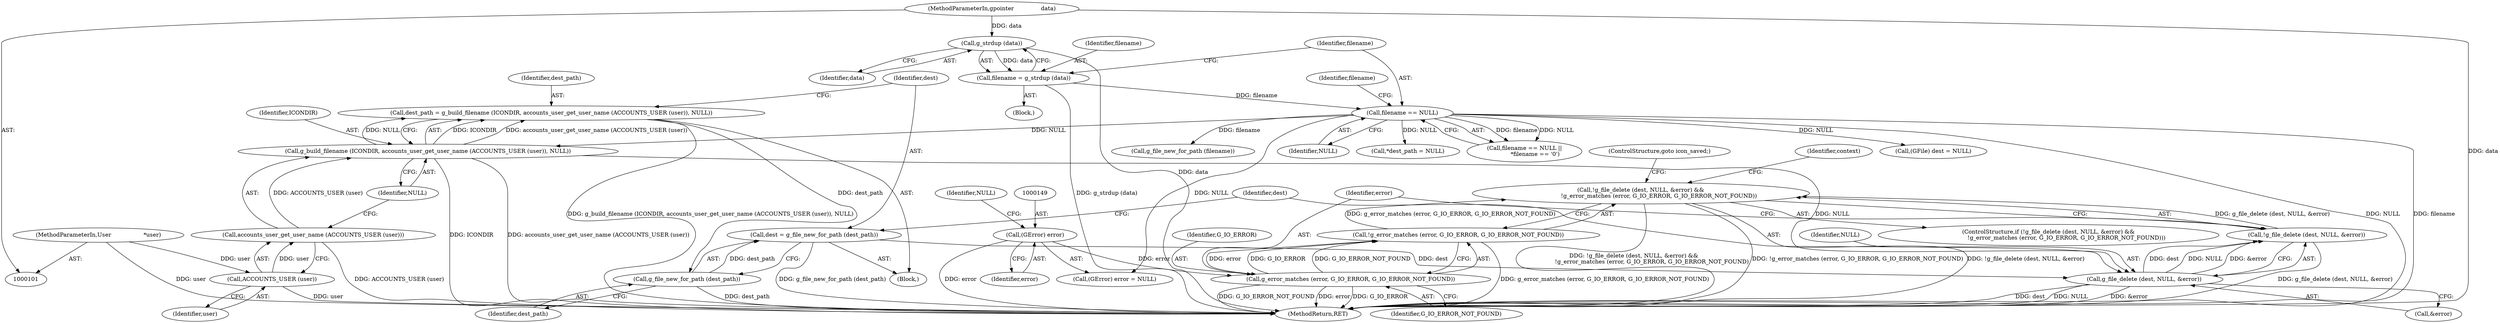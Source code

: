 digraph "0_accountsservice_f9abd359f71a5bce421b9ae23432f539a067847a@API" {
"1000169" [label="(Call,!g_file_delete (dest, NULL, &error) &&\n                    !g_error_matches (error, G_IO_ERROR, G_IO_ERROR_NOT_FOUND))"];
"1000170" [label="(Call,!g_file_delete (dest, NULL, &error))"];
"1000171" [label="(Call,g_file_delete (dest, NULL, &error))"];
"1000164" [label="(Call,dest = g_file_new_for_path (dest_path))"];
"1000166" [label="(Call,g_file_new_for_path (dest_path))"];
"1000156" [label="(Call,dest_path = g_build_filename (ICONDIR, accounts_user_get_user_name (ACCOUNTS_USER (user)), NULL))"];
"1000158" [label="(Call,g_build_filename (ICONDIR, accounts_user_get_user_name (ACCOUNTS_USER (user)), NULL))"];
"1000160" [label="(Call,accounts_user_get_user_name (ACCOUNTS_USER (user)))"];
"1000161" [label="(Call,ACCOUNTS_USER (user))"];
"1000103" [label="(MethodParameterIn,User                  *user)"];
"1000130" [label="(Call,filename == NULL)"];
"1000124" [label="(Call,filename = g_strdup (data))"];
"1000126" [label="(Call,g_strdup (data))"];
"1000105" [label="(MethodParameterIn,gpointer               data)"];
"1000176" [label="(Call,!g_error_matches (error, G_IO_ERROR, G_IO_ERROR_NOT_FOUND))"];
"1000177" [label="(Call,g_error_matches (error, G_IO_ERROR, G_IO_ERROR_NOT_FOUND))"];
"1000148" [label="(Call,(GError) error)"];
"1000105" [label="(MethodParameterIn,gpointer               data)"];
"1000130" [label="(Call,filename == NULL)"];
"1000131" [label="(Identifier,filename)"];
"1000172" [label="(Identifier,dest)"];
"1000142" [label="(Call,(GFile) dest = NULL)"];
"1000165" [label="(Identifier,dest)"];
"1000193" [label="(Call,g_file_new_for_path (filename))"];
"1000183" [label="(Identifier,context)"];
"1000161" [label="(Call,ACCOUNTS_USER (user))"];
"1000170" [label="(Call,!g_file_delete (dest, NULL, &error))"];
"1000137" [label="(Block,)"];
"1000150" [label="(Identifier,error)"];
"1000164" [label="(Call,dest = g_file_new_for_path (dest_path))"];
"1000168" [label="(ControlStructure,if (!g_file_delete (dest, NULL, &error) &&\n                    !g_error_matches (error, G_IO_ERROR, G_IO_ERROR_NOT_FOUND)))"];
"1000163" [label="(Identifier,NULL)"];
"1000204" [label="(MethodReturn,RET)"];
"1000176" [label="(Call,!g_error_matches (error, G_IO_ERROR, G_IO_ERROR_NOT_FOUND))"];
"1000162" [label="(Identifier,user)"];
"1000124" [label="(Call,filename = g_strdup (data))"];
"1000177" [label="(Call,g_error_matches (error, G_IO_ERROR, G_IO_ERROR_NOT_FOUND))"];
"1000166" [label="(Call,g_file_new_for_path (dest_path))"];
"1000147" [label="(Call,(GError) error = NULL)"];
"1000126" [label="(Call,g_strdup (data))"];
"1000180" [label="(Identifier,G_IO_ERROR_NOT_FOUND)"];
"1000127" [label="(Identifier,data)"];
"1000190" [label="(ControlStructure,goto icon_saved;)"];
"1000167" [label="(Identifier,dest_path)"];
"1000159" [label="(Identifier,ICONDIR)"];
"1000125" [label="(Identifier,filename)"];
"1000148" [label="(Call,(GError) error)"];
"1000132" [label="(Identifier,NULL)"];
"1000135" [label="(Identifier,filename)"];
"1000178" [label="(Identifier,error)"];
"1000174" [label="(Call,&error)"];
"1000157" [label="(Identifier,dest_path)"];
"1000158" [label="(Call,g_build_filename (ICONDIR, accounts_user_get_user_name (ACCOUNTS_USER (user)), NULL))"];
"1000139" [label="(Call,*dest_path = NULL)"];
"1000106" [label="(Block,)"];
"1000169" [label="(Call,!g_file_delete (dest, NULL, &error) &&\n                    !g_error_matches (error, G_IO_ERROR, G_IO_ERROR_NOT_FOUND))"];
"1000171" [label="(Call,g_file_delete (dest, NULL, &error))"];
"1000173" [label="(Identifier,NULL)"];
"1000156" [label="(Call,dest_path = g_build_filename (ICONDIR, accounts_user_get_user_name (ACCOUNTS_USER (user)), NULL))"];
"1000179" [label="(Identifier,G_IO_ERROR)"];
"1000151" [label="(Identifier,NULL)"];
"1000129" [label="(Call,filename == NULL ||\n            *filename == '\0')"];
"1000160" [label="(Call,accounts_user_get_user_name (ACCOUNTS_USER (user)))"];
"1000103" [label="(MethodParameterIn,User                  *user)"];
"1000169" -> "1000168"  [label="AST: "];
"1000169" -> "1000170"  [label="CFG: "];
"1000169" -> "1000176"  [label="CFG: "];
"1000170" -> "1000169"  [label="AST: "];
"1000176" -> "1000169"  [label="AST: "];
"1000183" -> "1000169"  [label="CFG: "];
"1000190" -> "1000169"  [label="CFG: "];
"1000169" -> "1000204"  [label="DDG: !g_file_delete (dest, NULL, &error) &&\n                    !g_error_matches (error, G_IO_ERROR, G_IO_ERROR_NOT_FOUND)"];
"1000169" -> "1000204"  [label="DDG: !g_error_matches (error, G_IO_ERROR, G_IO_ERROR_NOT_FOUND)"];
"1000169" -> "1000204"  [label="DDG: !g_file_delete (dest, NULL, &error)"];
"1000170" -> "1000169"  [label="DDG: g_file_delete (dest, NULL, &error)"];
"1000176" -> "1000169"  [label="DDG: g_error_matches (error, G_IO_ERROR, G_IO_ERROR_NOT_FOUND)"];
"1000170" -> "1000171"  [label="CFG: "];
"1000171" -> "1000170"  [label="AST: "];
"1000178" -> "1000170"  [label="CFG: "];
"1000170" -> "1000204"  [label="DDG: g_file_delete (dest, NULL, &error)"];
"1000171" -> "1000170"  [label="DDG: dest"];
"1000171" -> "1000170"  [label="DDG: NULL"];
"1000171" -> "1000170"  [label="DDG: &error"];
"1000171" -> "1000174"  [label="CFG: "];
"1000172" -> "1000171"  [label="AST: "];
"1000173" -> "1000171"  [label="AST: "];
"1000174" -> "1000171"  [label="AST: "];
"1000171" -> "1000204"  [label="DDG: &error"];
"1000171" -> "1000204"  [label="DDG: dest"];
"1000171" -> "1000204"  [label="DDG: NULL"];
"1000164" -> "1000171"  [label="DDG: dest"];
"1000158" -> "1000171"  [label="DDG: NULL"];
"1000164" -> "1000137"  [label="AST: "];
"1000164" -> "1000166"  [label="CFG: "];
"1000165" -> "1000164"  [label="AST: "];
"1000166" -> "1000164"  [label="AST: "];
"1000172" -> "1000164"  [label="CFG: "];
"1000164" -> "1000204"  [label="DDG: g_file_new_for_path (dest_path)"];
"1000166" -> "1000164"  [label="DDG: dest_path"];
"1000166" -> "1000167"  [label="CFG: "];
"1000167" -> "1000166"  [label="AST: "];
"1000166" -> "1000204"  [label="DDG: dest_path"];
"1000156" -> "1000166"  [label="DDG: dest_path"];
"1000156" -> "1000137"  [label="AST: "];
"1000156" -> "1000158"  [label="CFG: "];
"1000157" -> "1000156"  [label="AST: "];
"1000158" -> "1000156"  [label="AST: "];
"1000165" -> "1000156"  [label="CFG: "];
"1000156" -> "1000204"  [label="DDG: g_build_filename (ICONDIR, accounts_user_get_user_name (ACCOUNTS_USER (user)), NULL)"];
"1000158" -> "1000156"  [label="DDG: ICONDIR"];
"1000158" -> "1000156"  [label="DDG: accounts_user_get_user_name (ACCOUNTS_USER (user))"];
"1000158" -> "1000156"  [label="DDG: NULL"];
"1000158" -> "1000163"  [label="CFG: "];
"1000159" -> "1000158"  [label="AST: "];
"1000160" -> "1000158"  [label="AST: "];
"1000163" -> "1000158"  [label="AST: "];
"1000158" -> "1000204"  [label="DDG: ICONDIR"];
"1000158" -> "1000204"  [label="DDG: accounts_user_get_user_name (ACCOUNTS_USER (user))"];
"1000160" -> "1000158"  [label="DDG: ACCOUNTS_USER (user)"];
"1000130" -> "1000158"  [label="DDG: NULL"];
"1000160" -> "1000161"  [label="CFG: "];
"1000161" -> "1000160"  [label="AST: "];
"1000163" -> "1000160"  [label="CFG: "];
"1000160" -> "1000204"  [label="DDG: ACCOUNTS_USER (user)"];
"1000161" -> "1000160"  [label="DDG: user"];
"1000161" -> "1000162"  [label="CFG: "];
"1000162" -> "1000161"  [label="AST: "];
"1000161" -> "1000204"  [label="DDG: user"];
"1000103" -> "1000161"  [label="DDG: user"];
"1000103" -> "1000101"  [label="AST: "];
"1000103" -> "1000204"  [label="DDG: user"];
"1000130" -> "1000129"  [label="AST: "];
"1000130" -> "1000132"  [label="CFG: "];
"1000131" -> "1000130"  [label="AST: "];
"1000132" -> "1000130"  [label="AST: "];
"1000135" -> "1000130"  [label="CFG: "];
"1000129" -> "1000130"  [label="CFG: "];
"1000130" -> "1000204"  [label="DDG: NULL"];
"1000130" -> "1000204"  [label="DDG: filename"];
"1000130" -> "1000129"  [label="DDG: filename"];
"1000130" -> "1000129"  [label="DDG: NULL"];
"1000124" -> "1000130"  [label="DDG: filename"];
"1000130" -> "1000139"  [label="DDG: NULL"];
"1000130" -> "1000142"  [label="DDG: NULL"];
"1000130" -> "1000147"  [label="DDG: NULL"];
"1000130" -> "1000193"  [label="DDG: filename"];
"1000124" -> "1000106"  [label="AST: "];
"1000124" -> "1000126"  [label="CFG: "];
"1000125" -> "1000124"  [label="AST: "];
"1000126" -> "1000124"  [label="AST: "];
"1000131" -> "1000124"  [label="CFG: "];
"1000124" -> "1000204"  [label="DDG: g_strdup (data)"];
"1000126" -> "1000124"  [label="DDG: data"];
"1000126" -> "1000127"  [label="CFG: "];
"1000127" -> "1000126"  [label="AST: "];
"1000126" -> "1000204"  [label="DDG: data"];
"1000105" -> "1000126"  [label="DDG: data"];
"1000105" -> "1000101"  [label="AST: "];
"1000105" -> "1000204"  [label="DDG: data"];
"1000176" -> "1000177"  [label="CFG: "];
"1000177" -> "1000176"  [label="AST: "];
"1000176" -> "1000204"  [label="DDG: g_error_matches (error, G_IO_ERROR, G_IO_ERROR_NOT_FOUND)"];
"1000177" -> "1000176"  [label="DDG: error"];
"1000177" -> "1000176"  [label="DDG: G_IO_ERROR"];
"1000177" -> "1000176"  [label="DDG: G_IO_ERROR_NOT_FOUND"];
"1000177" -> "1000180"  [label="CFG: "];
"1000178" -> "1000177"  [label="AST: "];
"1000179" -> "1000177"  [label="AST: "];
"1000180" -> "1000177"  [label="AST: "];
"1000177" -> "1000204"  [label="DDG: error"];
"1000177" -> "1000204"  [label="DDG: G_IO_ERROR"];
"1000177" -> "1000204"  [label="DDG: G_IO_ERROR_NOT_FOUND"];
"1000148" -> "1000177"  [label="DDG: error"];
"1000148" -> "1000147"  [label="AST: "];
"1000148" -> "1000150"  [label="CFG: "];
"1000149" -> "1000148"  [label="AST: "];
"1000150" -> "1000148"  [label="AST: "];
"1000151" -> "1000148"  [label="CFG: "];
"1000148" -> "1000204"  [label="DDG: error"];
}
